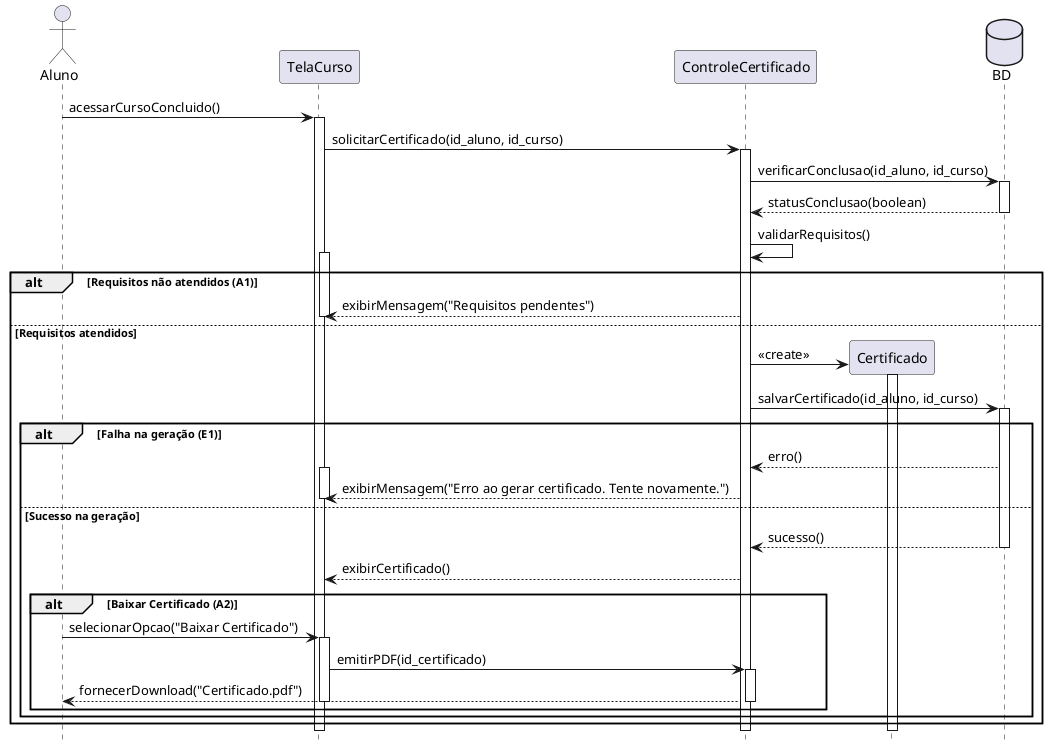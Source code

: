 @startuml "Solicitar Certificado de Conclusão de Curso - Atualizado"
hide footbox

actor Aluno as aluno_ator
participant TelaCurso as tela_curso
participant ControleCertificado as controle_certificado
participant Certificado as certificado
database BD as bd

aluno_ator -> tela_curso: acessarCursoConcluido()
activate tela_curso

tela_curso -> controle_certificado: solicitarCertificado(id_aluno, id_curso)
activate controle_certificado

controle_certificado -> bd: verificarConclusao(id_aluno, id_curso)
activate bd
bd --> controle_certificado: statusConclusao(boolean)
deactivate bd

controle_certificado -> controle_certificado: validarRequisitos()

alt Requisitos não atendidos (A1)

    activate tela_curso
    controle_certificado --> tela_curso: exibirMensagem("Requisitos pendentes")
    deactivate tela_curso

    
else Requisitos atendidos
    controle_certificado -> certificado **: <<create>>
    activate certificado

    controle_certificado -> bd: salvarCertificado(id_aluno, id_curso)
    activate bd

    alt Falha na geração (E1)
        bd --> controle_certificado: erro()
        
        activate tela_curso
        controle_certificado --> tela_curso: exibirMensagem("Erro ao gerar certificado. Tente novamente.")
        deactivate tela_curso
        
    else Sucesso na geração
        bd --> controle_certificado: sucesso()
        deactivate bd
        controle_certificado --> tela_curso: exibirCertificado()

        alt Baixar Certificado (A2)
            aluno_ator -> tela_curso: selecionarOpcao("Baixar Certificado")
            activate tela_curso

            tela_curso -> controle_certificado: emitirPDF(id_certificado)
            activate controle_certificado

            controle_certificado --> aluno_ator: fornecerDownload("Certificado.pdf")
            deactivate controle_certificado

            deactivate tela_curso
        end
    end
end

deactivate controle_certificado
deactivate certificado
deactivate tela_curso

@enduml